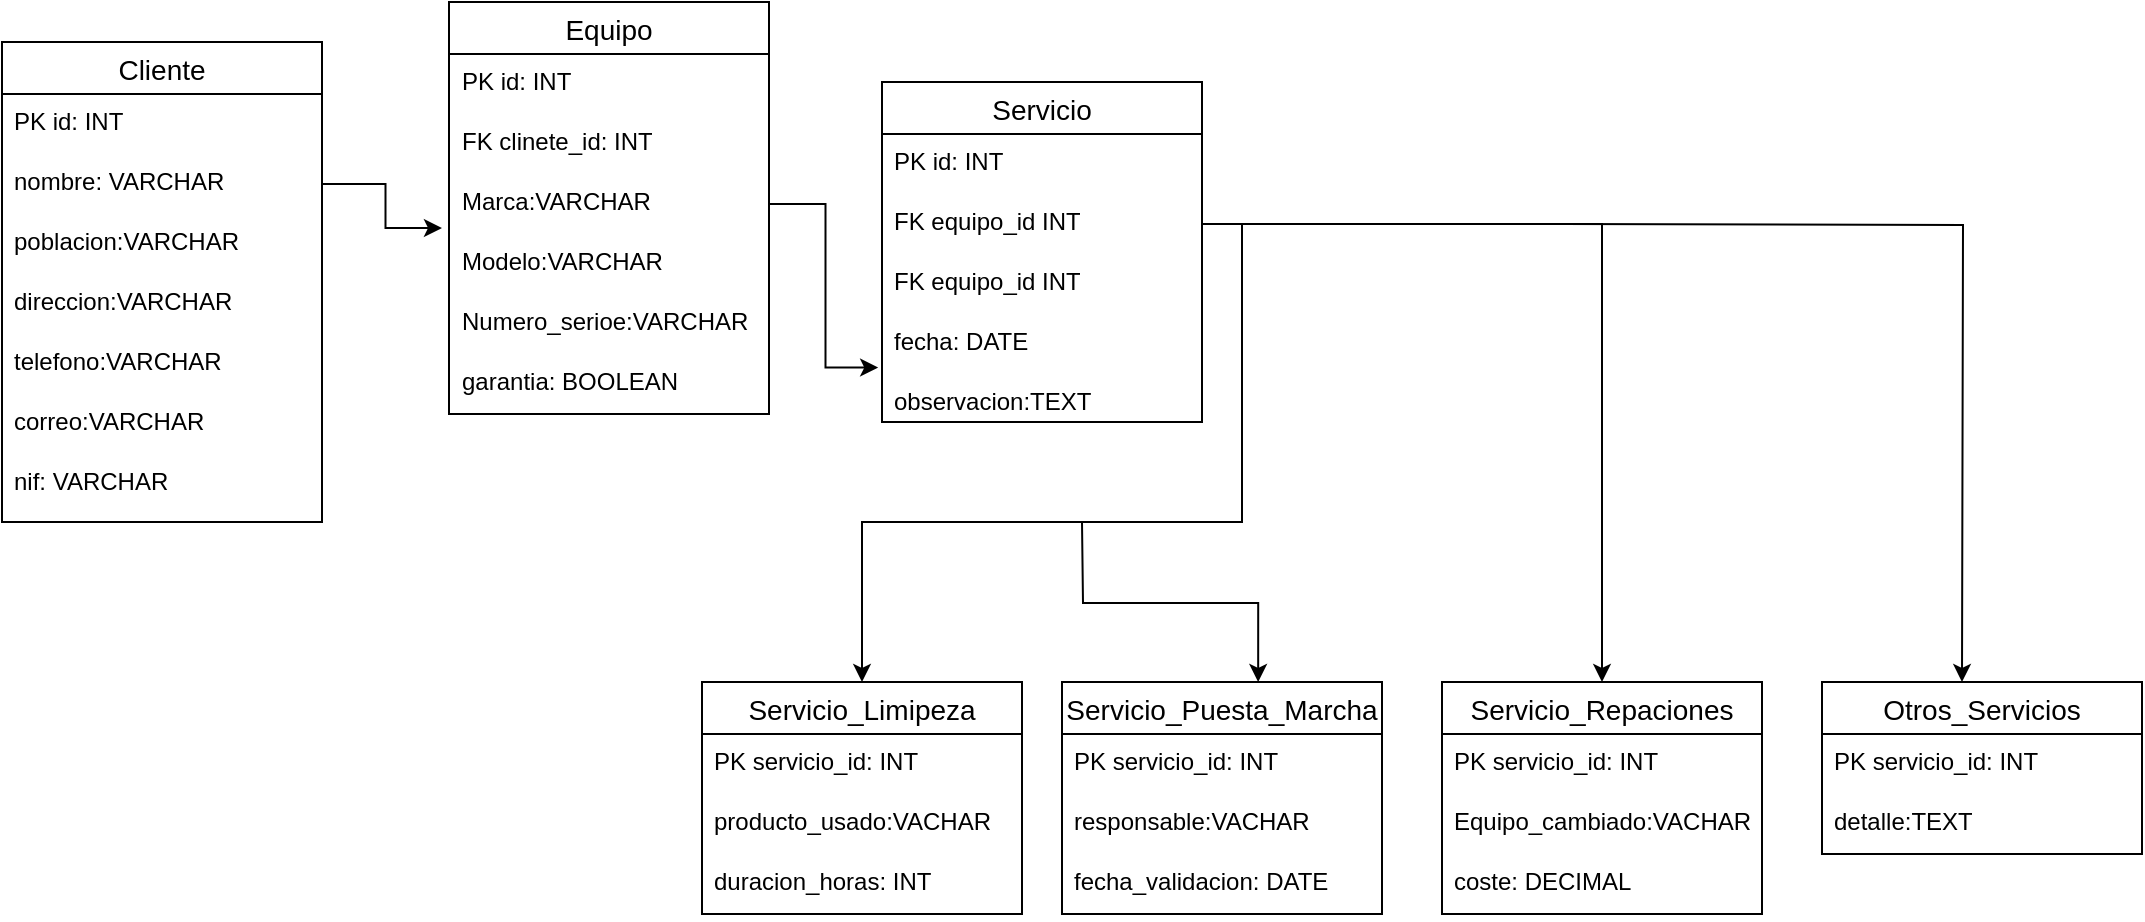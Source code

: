 <mxfile version="26.2.12">
  <diagram name="Página-1" id="l0Jt_MyAuZRKv4AOILPQ">
    <mxGraphModel dx="1266" dy="834" grid="1" gridSize="10" guides="1" tooltips="1" connect="1" arrows="1" fold="1" page="1" pageScale="1" pageWidth="827" pageHeight="1169" math="0" shadow="0">
      <root>
        <mxCell id="0" />
        <mxCell id="1" parent="0" />
        <mxCell id="o1wmUgCdPGyyigLcnPqZ-2" value="Cliente" style="swimlane;fontStyle=0;childLayout=stackLayout;horizontal=1;startSize=26;horizontalStack=0;resizeParent=1;resizeParentMax=0;resizeLast=0;collapsible=1;marginBottom=0;align=center;fontSize=14;" vertex="1" parent="1">
          <mxGeometry x="110" y="80" width="160" height="240" as="geometry" />
        </mxCell>
        <mxCell id="o1wmUgCdPGyyigLcnPqZ-3" value="PK id: INT" style="text;strokeColor=none;fillColor=none;spacingLeft=4;spacingRight=4;overflow=hidden;rotatable=0;points=[[0,0.5],[1,0.5]];portConstraint=eastwest;fontSize=12;whiteSpace=wrap;html=1;" vertex="1" parent="o1wmUgCdPGyyigLcnPqZ-2">
          <mxGeometry y="26" width="160" height="30" as="geometry" />
        </mxCell>
        <mxCell id="o1wmUgCdPGyyigLcnPqZ-4" value="nombre: VARCHAR" style="text;strokeColor=none;fillColor=none;spacingLeft=4;spacingRight=4;overflow=hidden;rotatable=0;points=[[0,0.5],[1,0.5]];portConstraint=eastwest;fontSize=12;whiteSpace=wrap;html=1;" vertex="1" parent="o1wmUgCdPGyyigLcnPqZ-2">
          <mxGeometry y="56" width="160" height="30" as="geometry" />
        </mxCell>
        <mxCell id="o1wmUgCdPGyyigLcnPqZ-7" value="poblacion:VARCHAR" style="text;strokeColor=none;fillColor=none;spacingLeft=4;spacingRight=4;overflow=hidden;rotatable=0;points=[[0,0.5],[1,0.5]];portConstraint=eastwest;fontSize=12;whiteSpace=wrap;html=1;" vertex="1" parent="o1wmUgCdPGyyigLcnPqZ-2">
          <mxGeometry y="86" width="160" height="30" as="geometry" />
        </mxCell>
        <mxCell id="o1wmUgCdPGyyigLcnPqZ-8" value="direccion:VARCHAR" style="text;strokeColor=none;fillColor=none;spacingLeft=4;spacingRight=4;overflow=hidden;rotatable=0;points=[[0,0.5],[1,0.5]];portConstraint=eastwest;fontSize=12;whiteSpace=wrap;html=1;" vertex="1" parent="o1wmUgCdPGyyigLcnPqZ-2">
          <mxGeometry y="116" width="160" height="30" as="geometry" />
        </mxCell>
        <mxCell id="o1wmUgCdPGyyigLcnPqZ-9" value="telefono:VARCHAR" style="text;strokeColor=none;fillColor=none;spacingLeft=4;spacingRight=4;overflow=hidden;rotatable=0;points=[[0,0.5],[1,0.5]];portConstraint=eastwest;fontSize=12;whiteSpace=wrap;html=1;" vertex="1" parent="o1wmUgCdPGyyigLcnPqZ-2">
          <mxGeometry y="146" width="160" height="30" as="geometry" />
        </mxCell>
        <mxCell id="o1wmUgCdPGyyigLcnPqZ-10" value="correo:VARCHAR" style="text;strokeColor=none;fillColor=none;spacingLeft=4;spacingRight=4;overflow=hidden;rotatable=0;points=[[0,0.5],[1,0.5]];portConstraint=eastwest;fontSize=12;whiteSpace=wrap;html=1;" vertex="1" parent="o1wmUgCdPGyyigLcnPqZ-2">
          <mxGeometry y="176" width="160" height="30" as="geometry" />
        </mxCell>
        <mxCell id="o1wmUgCdPGyyigLcnPqZ-5" value="nif: VARCHAR" style="text;strokeColor=none;fillColor=none;spacingLeft=4;spacingRight=4;overflow=hidden;rotatable=0;points=[[0,0.5],[1,0.5]];portConstraint=eastwest;fontSize=12;whiteSpace=wrap;html=1;" vertex="1" parent="o1wmUgCdPGyyigLcnPqZ-2">
          <mxGeometry y="206" width="160" height="34" as="geometry" />
        </mxCell>
        <mxCell id="o1wmUgCdPGyyigLcnPqZ-11" value="Equipo" style="swimlane;fontStyle=0;childLayout=stackLayout;horizontal=1;startSize=26;horizontalStack=0;resizeParent=1;resizeParentMax=0;resizeLast=0;collapsible=1;marginBottom=0;align=center;fontSize=14;" vertex="1" parent="1">
          <mxGeometry x="333.5" y="60" width="160" height="206" as="geometry" />
        </mxCell>
        <mxCell id="o1wmUgCdPGyyigLcnPqZ-12" value="PK id: INT" style="text;strokeColor=none;fillColor=none;spacingLeft=4;spacingRight=4;overflow=hidden;rotatable=0;points=[[0,0.5],[1,0.5]];portConstraint=eastwest;fontSize=12;whiteSpace=wrap;html=1;" vertex="1" parent="o1wmUgCdPGyyigLcnPqZ-11">
          <mxGeometry y="26" width="160" height="30" as="geometry" />
        </mxCell>
        <mxCell id="o1wmUgCdPGyyigLcnPqZ-13" value="FK clinete_id: INT" style="text;strokeColor=none;fillColor=none;spacingLeft=4;spacingRight=4;overflow=hidden;rotatable=0;points=[[0,0.5],[1,0.5]];portConstraint=eastwest;fontSize=12;whiteSpace=wrap;html=1;" vertex="1" parent="o1wmUgCdPGyyigLcnPqZ-11">
          <mxGeometry y="56" width="160" height="30" as="geometry" />
        </mxCell>
        <mxCell id="o1wmUgCdPGyyigLcnPqZ-14" value="Marca:VARCHAR" style="text;strokeColor=none;fillColor=none;spacingLeft=4;spacingRight=4;overflow=hidden;rotatable=0;points=[[0,0.5],[1,0.5]];portConstraint=eastwest;fontSize=12;whiteSpace=wrap;html=1;" vertex="1" parent="o1wmUgCdPGyyigLcnPqZ-11">
          <mxGeometry y="86" width="160" height="30" as="geometry" />
        </mxCell>
        <mxCell id="o1wmUgCdPGyyigLcnPqZ-15" value="Modelo:VARCHAR" style="text;strokeColor=none;fillColor=none;spacingLeft=4;spacingRight=4;overflow=hidden;rotatable=0;points=[[0,0.5],[1,0.5]];portConstraint=eastwest;fontSize=12;whiteSpace=wrap;html=1;" vertex="1" parent="o1wmUgCdPGyyigLcnPqZ-11">
          <mxGeometry y="116" width="160" height="30" as="geometry" />
        </mxCell>
        <mxCell id="o1wmUgCdPGyyigLcnPqZ-16" value="Numero_serioe:VARCHAR" style="text;strokeColor=none;fillColor=none;spacingLeft=4;spacingRight=4;overflow=hidden;rotatable=0;points=[[0,0.5],[1,0.5]];portConstraint=eastwest;fontSize=12;whiteSpace=wrap;html=1;" vertex="1" parent="o1wmUgCdPGyyigLcnPqZ-11">
          <mxGeometry y="146" width="160" height="30" as="geometry" />
        </mxCell>
        <mxCell id="o1wmUgCdPGyyigLcnPqZ-17" value="garantia: BOOLEAN" style="text;strokeColor=none;fillColor=none;spacingLeft=4;spacingRight=4;overflow=hidden;rotatable=0;points=[[0,0.5],[1,0.5]];portConstraint=eastwest;fontSize=12;whiteSpace=wrap;html=1;" vertex="1" parent="o1wmUgCdPGyyigLcnPqZ-11">
          <mxGeometry y="176" width="160" height="30" as="geometry" />
        </mxCell>
        <mxCell id="o1wmUgCdPGyyigLcnPqZ-19" value="Servicio" style="swimlane;fontStyle=0;childLayout=stackLayout;horizontal=1;startSize=26;horizontalStack=0;resizeParent=1;resizeParentMax=0;resizeLast=0;collapsible=1;marginBottom=0;align=center;fontSize=14;" vertex="1" parent="1">
          <mxGeometry x="550" y="100" width="160" height="170" as="geometry" />
        </mxCell>
        <mxCell id="o1wmUgCdPGyyigLcnPqZ-20" value="PK id: INT" style="text;strokeColor=none;fillColor=none;spacingLeft=4;spacingRight=4;overflow=hidden;rotatable=0;points=[[0,0.5],[1,0.5]];portConstraint=eastwest;fontSize=12;whiteSpace=wrap;html=1;" vertex="1" parent="o1wmUgCdPGyyigLcnPqZ-19">
          <mxGeometry y="26" width="160" height="30" as="geometry" />
        </mxCell>
        <mxCell id="o1wmUgCdPGyyigLcnPqZ-21" value="FK equipo_id INT" style="text;strokeColor=none;fillColor=none;spacingLeft=4;spacingRight=4;overflow=hidden;rotatable=0;points=[[0,0.5],[1,0.5]];portConstraint=eastwest;fontSize=12;whiteSpace=wrap;html=1;" vertex="1" parent="o1wmUgCdPGyyigLcnPqZ-19">
          <mxGeometry y="56" width="160" height="30" as="geometry" />
        </mxCell>
        <mxCell id="o1wmUgCdPGyyigLcnPqZ-48" value="FK equipo_id INT" style="text;strokeColor=none;fillColor=none;spacingLeft=4;spacingRight=4;overflow=hidden;rotatable=0;points=[[0,0.5],[1,0.5]];portConstraint=eastwest;fontSize=12;whiteSpace=wrap;html=1;" vertex="1" parent="o1wmUgCdPGyyigLcnPqZ-19">
          <mxGeometry y="86" width="160" height="30" as="geometry" />
        </mxCell>
        <mxCell id="o1wmUgCdPGyyigLcnPqZ-22" value="fecha: DATE" style="text;strokeColor=none;fillColor=none;spacingLeft=4;spacingRight=4;overflow=hidden;rotatable=0;points=[[0,0.5],[1,0.5]];portConstraint=eastwest;fontSize=12;whiteSpace=wrap;html=1;" vertex="1" parent="o1wmUgCdPGyyigLcnPqZ-19">
          <mxGeometry y="116" width="160" height="30" as="geometry" />
        </mxCell>
        <mxCell id="o1wmUgCdPGyyigLcnPqZ-23" value="observacion:TEXT" style="text;strokeColor=none;fillColor=none;spacingLeft=4;spacingRight=4;overflow=hidden;rotatable=0;points=[[0,0.5],[1,0.5]];portConstraint=eastwest;fontSize=12;whiteSpace=wrap;html=1;" vertex="1" parent="o1wmUgCdPGyyigLcnPqZ-19">
          <mxGeometry y="146" width="160" height="24" as="geometry" />
        </mxCell>
        <mxCell id="o1wmUgCdPGyyigLcnPqZ-26" style="edgeStyle=orthogonalEdgeStyle;rounded=0;orthogonalLoop=1;jettySize=auto;html=1;exitX=1;exitY=0.5;exitDx=0;exitDy=0;entryX=-0.022;entryY=0.9;entryDx=0;entryDy=0;entryPerimeter=0;" edge="1" parent="1" source="o1wmUgCdPGyyigLcnPqZ-4" target="o1wmUgCdPGyyigLcnPqZ-14">
          <mxGeometry relative="1" as="geometry" />
        </mxCell>
        <mxCell id="o1wmUgCdPGyyigLcnPqZ-28" style="edgeStyle=orthogonalEdgeStyle;rounded=0;orthogonalLoop=1;jettySize=auto;html=1;entryX=-0.012;entryY=-0.133;entryDx=0;entryDy=0;entryPerimeter=0;" edge="1" parent="1" source="o1wmUgCdPGyyigLcnPqZ-14" target="o1wmUgCdPGyyigLcnPqZ-23">
          <mxGeometry relative="1" as="geometry" />
        </mxCell>
        <mxCell id="o1wmUgCdPGyyigLcnPqZ-29" value="Servicio_Limipeza" style="swimlane;fontStyle=0;childLayout=stackLayout;horizontal=1;startSize=26;horizontalStack=0;resizeParent=1;resizeParentMax=0;resizeLast=0;collapsible=1;marginBottom=0;align=center;fontSize=14;" vertex="1" parent="1">
          <mxGeometry x="460" y="400" width="160" height="116" as="geometry" />
        </mxCell>
        <mxCell id="o1wmUgCdPGyyigLcnPqZ-30" value="PK servicio_id: INT" style="text;strokeColor=none;fillColor=none;spacingLeft=4;spacingRight=4;overflow=hidden;rotatable=0;points=[[0,0.5],[1,0.5]];portConstraint=eastwest;fontSize=12;whiteSpace=wrap;html=1;" vertex="1" parent="o1wmUgCdPGyyigLcnPqZ-29">
          <mxGeometry y="26" width="160" height="30" as="geometry" />
        </mxCell>
        <mxCell id="o1wmUgCdPGyyigLcnPqZ-31" value="producto_usado:VACHAR" style="text;strokeColor=none;fillColor=none;spacingLeft=4;spacingRight=4;overflow=hidden;rotatable=0;points=[[0,0.5],[1,0.5]];portConstraint=eastwest;fontSize=12;whiteSpace=wrap;html=1;" vertex="1" parent="o1wmUgCdPGyyigLcnPqZ-29">
          <mxGeometry y="56" width="160" height="30" as="geometry" />
        </mxCell>
        <mxCell id="o1wmUgCdPGyyigLcnPqZ-32" value="duracion_horas: INT" style="text;strokeColor=none;fillColor=none;spacingLeft=4;spacingRight=4;overflow=hidden;rotatable=0;points=[[0,0.5],[1,0.5]];portConstraint=eastwest;fontSize=12;whiteSpace=wrap;html=1;" vertex="1" parent="o1wmUgCdPGyyigLcnPqZ-29">
          <mxGeometry y="86" width="160" height="30" as="geometry" />
        </mxCell>
        <mxCell id="o1wmUgCdPGyyigLcnPqZ-34" style="edgeStyle=orthogonalEdgeStyle;rounded=0;orthogonalLoop=1;jettySize=auto;html=1;exitX=1;exitY=0.5;exitDx=0;exitDy=0;" edge="1" parent="1" source="o1wmUgCdPGyyigLcnPqZ-21" target="o1wmUgCdPGyyigLcnPqZ-29">
          <mxGeometry relative="1" as="geometry">
            <Array as="points">
              <mxPoint x="730" y="171" />
              <mxPoint x="730" y="320" />
              <mxPoint x="540" y="320" />
            </Array>
          </mxGeometry>
        </mxCell>
        <mxCell id="o1wmUgCdPGyyigLcnPqZ-36" value="Servicio_Puesta_Marcha" style="swimlane;fontStyle=0;childLayout=stackLayout;horizontal=1;startSize=26;horizontalStack=0;resizeParent=1;resizeParentMax=0;resizeLast=0;collapsible=1;marginBottom=0;align=center;fontSize=14;" vertex="1" parent="1">
          <mxGeometry x="640" y="400" width="160" height="116" as="geometry" />
        </mxCell>
        <mxCell id="o1wmUgCdPGyyigLcnPqZ-37" value="PK servicio_id: INT" style="text;strokeColor=none;fillColor=none;spacingLeft=4;spacingRight=4;overflow=hidden;rotatable=0;points=[[0,0.5],[1,0.5]];portConstraint=eastwest;fontSize=12;whiteSpace=wrap;html=1;" vertex="1" parent="o1wmUgCdPGyyigLcnPqZ-36">
          <mxGeometry y="26" width="160" height="30" as="geometry" />
        </mxCell>
        <mxCell id="o1wmUgCdPGyyigLcnPqZ-38" value="responsable:VACHAR" style="text;strokeColor=none;fillColor=none;spacingLeft=4;spacingRight=4;overflow=hidden;rotatable=0;points=[[0,0.5],[1,0.5]];portConstraint=eastwest;fontSize=12;whiteSpace=wrap;html=1;" vertex="1" parent="o1wmUgCdPGyyigLcnPqZ-36">
          <mxGeometry y="56" width="160" height="30" as="geometry" />
        </mxCell>
        <mxCell id="o1wmUgCdPGyyigLcnPqZ-39" value="fecha_validacion: DATE" style="text;strokeColor=none;fillColor=none;spacingLeft=4;spacingRight=4;overflow=hidden;rotatable=0;points=[[0,0.5],[1,0.5]];portConstraint=eastwest;fontSize=12;whiteSpace=wrap;html=1;" vertex="1" parent="o1wmUgCdPGyyigLcnPqZ-36">
          <mxGeometry y="86" width="160" height="30" as="geometry" />
        </mxCell>
        <mxCell id="o1wmUgCdPGyyigLcnPqZ-40" value="Servicio_Repaciones" style="swimlane;fontStyle=0;childLayout=stackLayout;horizontal=1;startSize=26;horizontalStack=0;resizeParent=1;resizeParentMax=0;resizeLast=0;collapsible=1;marginBottom=0;align=center;fontSize=14;" vertex="1" parent="1">
          <mxGeometry x="830" y="400" width="160" height="116" as="geometry" />
        </mxCell>
        <mxCell id="o1wmUgCdPGyyigLcnPqZ-41" value="PK servicio_id: INT" style="text;strokeColor=none;fillColor=none;spacingLeft=4;spacingRight=4;overflow=hidden;rotatable=0;points=[[0,0.5],[1,0.5]];portConstraint=eastwest;fontSize=12;whiteSpace=wrap;html=1;" vertex="1" parent="o1wmUgCdPGyyigLcnPqZ-40">
          <mxGeometry y="26" width="160" height="30" as="geometry" />
        </mxCell>
        <mxCell id="o1wmUgCdPGyyigLcnPqZ-42" value="Equipo_cambiado:VACHAR" style="text;strokeColor=none;fillColor=none;spacingLeft=4;spacingRight=4;overflow=hidden;rotatable=0;points=[[0,0.5],[1,0.5]];portConstraint=eastwest;fontSize=12;whiteSpace=wrap;html=1;" vertex="1" parent="o1wmUgCdPGyyigLcnPqZ-40">
          <mxGeometry y="56" width="160" height="30" as="geometry" />
        </mxCell>
        <mxCell id="o1wmUgCdPGyyigLcnPqZ-43" value="coste: DECIMAL" style="text;strokeColor=none;fillColor=none;spacingLeft=4;spacingRight=4;overflow=hidden;rotatable=0;points=[[0,0.5],[1,0.5]];portConstraint=eastwest;fontSize=12;whiteSpace=wrap;html=1;" vertex="1" parent="o1wmUgCdPGyyigLcnPqZ-40">
          <mxGeometry y="86" width="160" height="30" as="geometry" />
        </mxCell>
        <mxCell id="o1wmUgCdPGyyigLcnPqZ-44" value="Otros_Servicios" style="swimlane;fontStyle=0;childLayout=stackLayout;horizontal=1;startSize=26;horizontalStack=0;resizeParent=1;resizeParentMax=0;resizeLast=0;collapsible=1;marginBottom=0;align=center;fontSize=14;" vertex="1" parent="1">
          <mxGeometry x="1020" y="400" width="160" height="86" as="geometry" />
        </mxCell>
        <mxCell id="o1wmUgCdPGyyigLcnPqZ-45" value="PK servicio_id: INT" style="text;strokeColor=none;fillColor=none;spacingLeft=4;spacingRight=4;overflow=hidden;rotatable=0;points=[[0,0.5],[1,0.5]];portConstraint=eastwest;fontSize=12;whiteSpace=wrap;html=1;" vertex="1" parent="o1wmUgCdPGyyigLcnPqZ-44">
          <mxGeometry y="26" width="160" height="30" as="geometry" />
        </mxCell>
        <mxCell id="o1wmUgCdPGyyigLcnPqZ-46" value="detalle:TEXT" style="text;strokeColor=none;fillColor=none;spacingLeft=4;spacingRight=4;overflow=hidden;rotatable=0;points=[[0,0.5],[1,0.5]];portConstraint=eastwest;fontSize=12;whiteSpace=wrap;html=1;" vertex="1" parent="o1wmUgCdPGyyigLcnPqZ-44">
          <mxGeometry y="56" width="160" height="30" as="geometry" />
        </mxCell>
        <mxCell id="o1wmUgCdPGyyigLcnPqZ-50" style="edgeStyle=orthogonalEdgeStyle;rounded=0;orthogonalLoop=1;jettySize=auto;html=1;entryX=0.613;entryY=0;entryDx=0;entryDy=0;entryPerimeter=0;" edge="1" parent="1" target="o1wmUgCdPGyyigLcnPqZ-36">
          <mxGeometry relative="1" as="geometry">
            <mxPoint x="650" y="320" as="sourcePoint" />
          </mxGeometry>
        </mxCell>
        <mxCell id="o1wmUgCdPGyyigLcnPqZ-51" style="edgeStyle=orthogonalEdgeStyle;rounded=0;orthogonalLoop=1;jettySize=auto;html=1;entryX=0.5;entryY=0;entryDx=0;entryDy=0;exitX=1;exitY=0.5;exitDx=0;exitDy=0;" edge="1" parent="1" source="o1wmUgCdPGyyigLcnPqZ-21" target="o1wmUgCdPGyyigLcnPqZ-40">
          <mxGeometry relative="1" as="geometry">
            <mxPoint x="660" y="330" as="sourcePoint" />
            <mxPoint x="748" y="410" as="targetPoint" />
          </mxGeometry>
        </mxCell>
        <mxCell id="o1wmUgCdPGyyigLcnPqZ-52" style="edgeStyle=orthogonalEdgeStyle;rounded=0;orthogonalLoop=1;jettySize=auto;html=1;entryX=0.5;entryY=0;entryDx=0;entryDy=0;exitX=1;exitY=0.5;exitDx=0;exitDy=0;" edge="1" parent="1">
          <mxGeometry relative="1" as="geometry">
            <mxPoint x="890" y="171" as="sourcePoint" />
            <mxPoint x="1090" y="400" as="targetPoint" />
          </mxGeometry>
        </mxCell>
      </root>
    </mxGraphModel>
  </diagram>
</mxfile>
